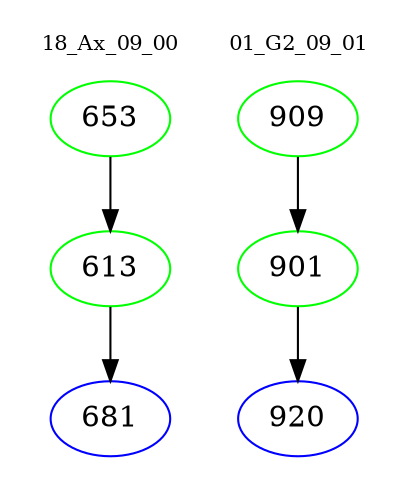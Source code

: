 digraph{
subgraph cluster_0 {
color = white
label = "18_Ax_09_00";
fontsize=10;
T0_653 [label="653", color="green"]
T0_653 -> T0_613 [color="black"]
T0_613 [label="613", color="green"]
T0_613 -> T0_681 [color="black"]
T0_681 [label="681", color="blue"]
}
subgraph cluster_1 {
color = white
label = "01_G2_09_01";
fontsize=10;
T1_909 [label="909", color="green"]
T1_909 -> T1_901 [color="black"]
T1_901 [label="901", color="green"]
T1_901 -> T1_920 [color="black"]
T1_920 [label="920", color="blue"]
}
}
